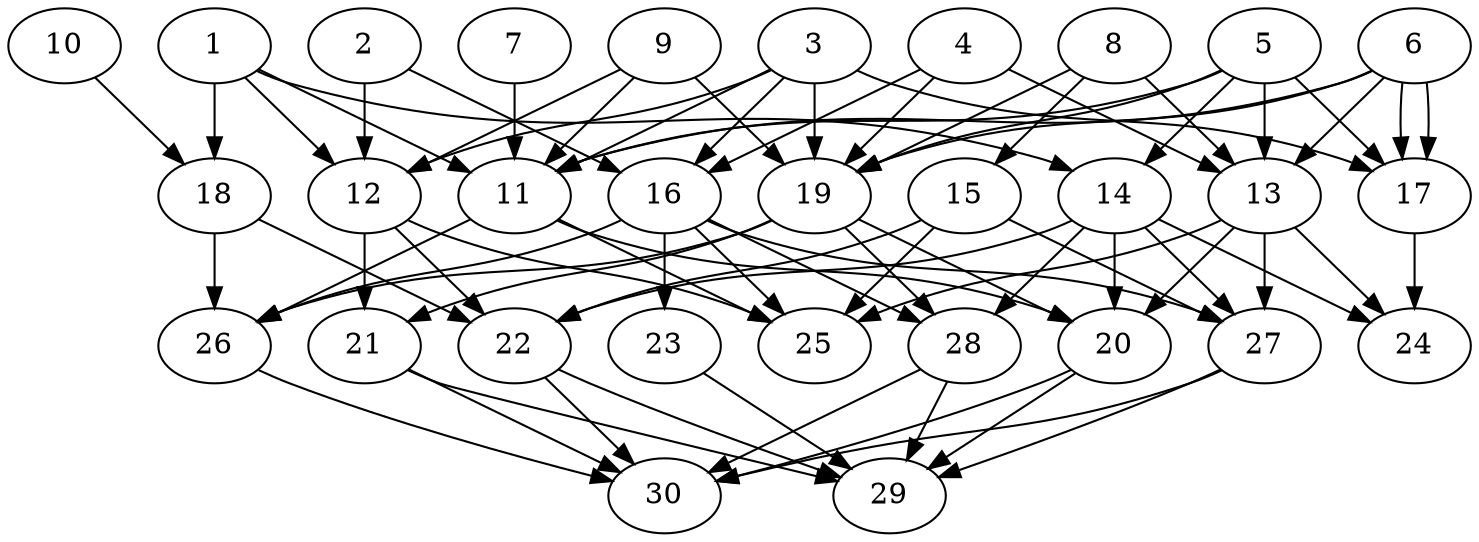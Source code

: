 // DAG automatically generated by daggen at Thu Oct  3 14:04:18 2019
// ./daggen --dot -n 30 --ccr 0.3 --fat 0.7 --regular 0.9 --density 0.7 --mindata 5242880 --maxdata 52428800 
digraph G {
  1 [size="148295680", alpha="0.18", expect_size="44488704"] 
  1 -> 11 [size ="44488704"]
  1 -> 12 [size ="44488704"]
  1 -> 14 [size ="44488704"]
  1 -> 18 [size ="44488704"]
  2 [size="70973440", alpha="0.00", expect_size="21292032"] 
  2 -> 12 [size ="21292032"]
  2 -> 16 [size ="21292032"]
  3 [size="20036267", alpha="0.10", expect_size="6010880"] 
  3 -> 11 [size ="6010880"]
  3 -> 12 [size ="6010880"]
  3 -> 16 [size ="6010880"]
  3 -> 17 [size ="6010880"]
  3 -> 19 [size ="6010880"]
  4 [size="159747413", alpha="0.20", expect_size="47924224"] 
  4 -> 13 [size ="47924224"]
  4 -> 16 [size ="47924224"]
  4 -> 19 [size ="47924224"]
  5 [size="38266880", alpha="0.20", expect_size="11480064"] 
  5 -> 11 [size ="11480064"]
  5 -> 13 [size ="11480064"]
  5 -> 14 [size ="11480064"]
  5 -> 17 [size ="11480064"]
  5 -> 19 [size ="11480064"]
  6 [size="59791360", alpha="0.14", expect_size="17937408"] 
  6 -> 11 [size ="17937408"]
  6 -> 13 [size ="17937408"]
  6 -> 17 [size ="17937408"]
  6 -> 17 [size ="17937408"]
  6 -> 19 [size ="17937408"]
  7 [size="166908587", alpha="0.19", expect_size="50072576"] 
  7 -> 11 [size ="50072576"]
  8 [size="165147307", alpha="0.17", expect_size="49544192"] 
  8 -> 13 [size ="49544192"]
  8 -> 15 [size ="49544192"]
  8 -> 19 [size ="49544192"]
  9 [size="61620907", alpha="0.05", expect_size="18486272"] 
  9 -> 11 [size ="18486272"]
  9 -> 12 [size ="18486272"]
  9 -> 19 [size ="18486272"]
  10 [size="51210240", alpha="0.11", expect_size="15363072"] 
  10 -> 18 [size ="15363072"]
  11 [size="162276693", alpha="0.12", expect_size="48683008"] 
  11 -> 20 [size ="48683008"]
  11 -> 25 [size ="48683008"]
  11 -> 26 [size ="48683008"]
  12 [size="144414720", alpha="0.01", expect_size="43324416"] 
  12 -> 21 [size ="43324416"]
  12 -> 22 [size ="43324416"]
  12 -> 25 [size ="43324416"]
  13 [size="145117867", alpha="0.04", expect_size="43535360"] 
  13 -> 20 [size ="43535360"]
  13 -> 24 [size ="43535360"]
  13 -> 25 [size ="43535360"]
  13 -> 27 [size ="43535360"]
  14 [size="68092587", alpha="0.16", expect_size="20427776"] 
  14 -> 20 [size ="20427776"]
  14 -> 22 [size ="20427776"]
  14 -> 24 [size ="20427776"]
  14 -> 27 [size ="20427776"]
  14 -> 28 [size ="20427776"]
  15 [size="64873813", alpha="0.04", expect_size="19462144"] 
  15 -> 22 [size ="19462144"]
  15 -> 25 [size ="19462144"]
  15 -> 27 [size ="19462144"]
  16 [size="61016747", alpha="0.11", expect_size="18305024"] 
  16 -> 23 [size ="18305024"]
  16 -> 25 [size ="18305024"]
  16 -> 26 [size ="18305024"]
  16 -> 27 [size ="18305024"]
  16 -> 28 [size ="18305024"]
  17 [size="174588587", alpha="0.19", expect_size="52376576"] 
  17 -> 24 [size ="52376576"]
  18 [size="164727467", alpha="0.10", expect_size="49418240"] 
  18 -> 22 [size ="49418240"]
  18 -> 26 [size ="49418240"]
  19 [size="140967253", alpha="0.06", expect_size="42290176"] 
  19 -> 20 [size ="42290176"]
  19 -> 21 [size ="42290176"]
  19 -> 26 [size ="42290176"]
  19 -> 28 [size ="42290176"]
  20 [size="19991893", alpha="0.09", expect_size="5997568"] 
  20 -> 29 [size ="5997568"]
  20 -> 30 [size ="5997568"]
  21 [size="109240320", alpha="0.09", expect_size="32772096"] 
  21 -> 29 [size ="32772096"]
  21 -> 30 [size ="32772096"]
  22 [size="43936427", alpha="0.15", expect_size="13180928"] 
  22 -> 29 [size ="13180928"]
  22 -> 30 [size ="13180928"]
  23 [size="55569067", alpha="0.02", expect_size="16670720"] 
  23 -> 29 [size ="16670720"]
  24 [size="84053333", alpha="0.07", expect_size="25216000"] 
  25 [size="55159467", alpha="0.15", expect_size="16547840"] 
  26 [size="83339947", alpha="0.07", expect_size="25001984"] 
  26 -> 30 [size ="25001984"]
  27 [size="167464960", alpha="0.19", expect_size="50239488"] 
  27 -> 29 [size ="50239488"]
  27 -> 30 [size ="50239488"]
  28 [size="160467627", alpha="0.10", expect_size="48140288"] 
  28 -> 29 [size ="48140288"]
  28 -> 30 [size ="48140288"]
  29 [size="83684693", alpha="0.06", expect_size="25105408"] 
  30 [size="130751147", alpha="0.07", expect_size="39225344"] 
}
